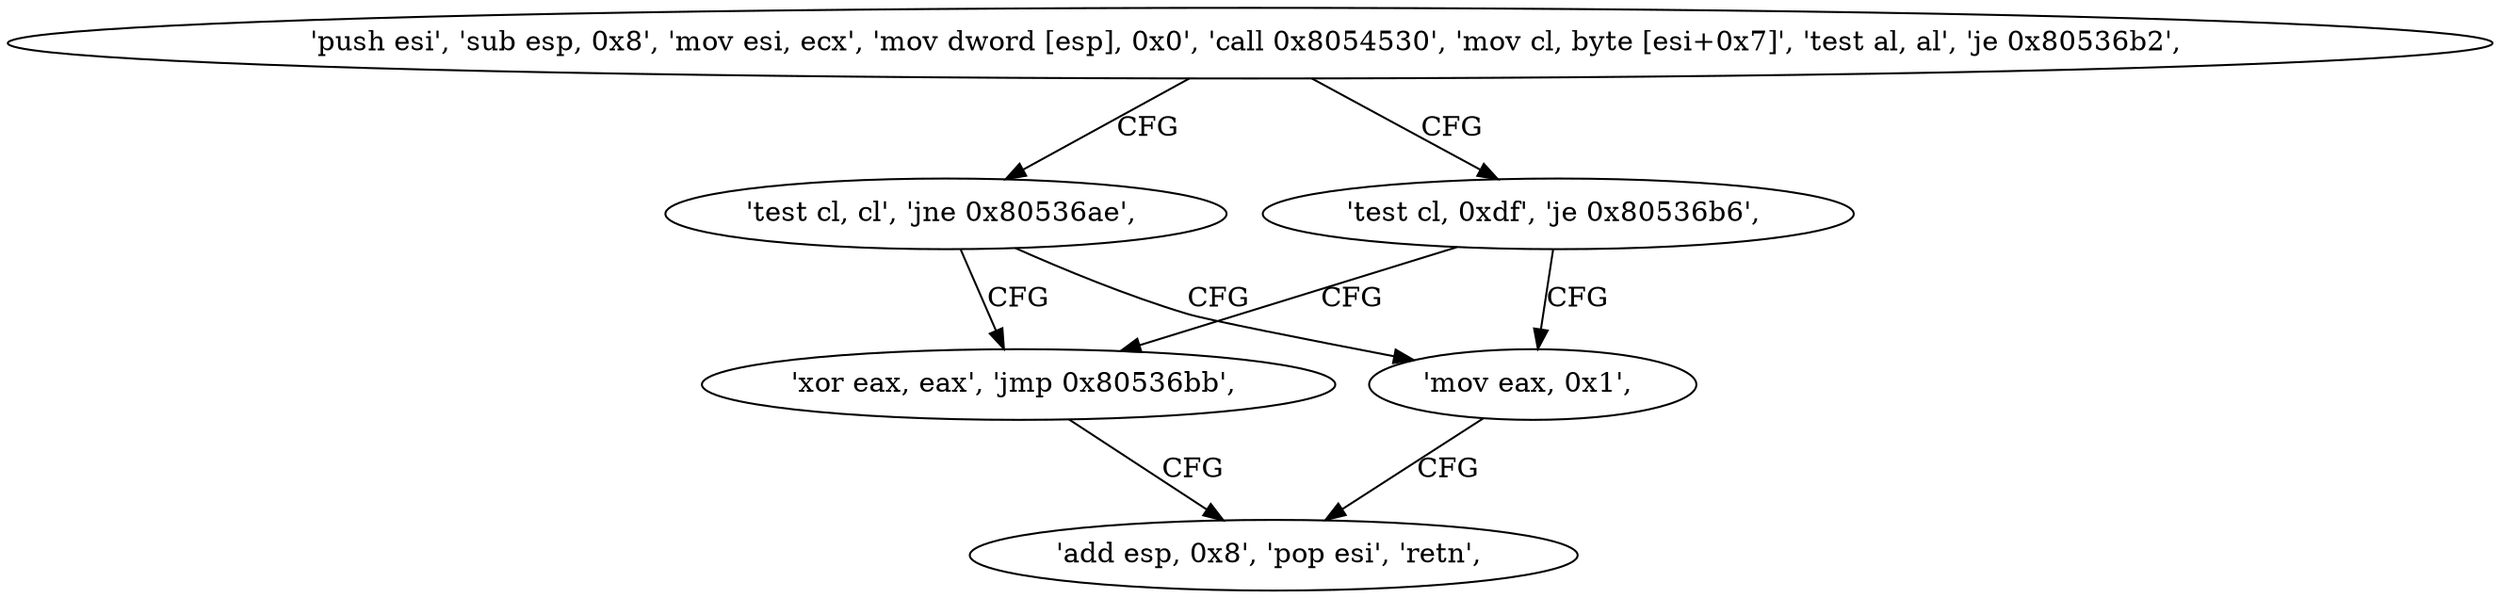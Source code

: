digraph "func" {
"134559376" [label = "'push esi', 'sub esp, 0x8', 'mov esi, ecx', 'mov dword [esp], 0x0', 'call 0x8054530', 'mov cl, byte [esi+0x7]', 'test al, al', 'je 0x80536b2', " ]
"134559410" [label = "'test cl, cl', 'jne 0x80536ae', " ]
"134559401" [label = "'test cl, 0xdf', 'je 0x80536b6', " ]
"134559406" [label = "'xor eax, eax', 'jmp 0x80536bb', " ]
"134559414" [label = "'mov eax, 0x1', " ]
"134559419" [label = "'add esp, 0x8', 'pop esi', 'retn', " ]
"134559376" -> "134559410" [ label = "CFG" ]
"134559376" -> "134559401" [ label = "CFG" ]
"134559410" -> "134559406" [ label = "CFG" ]
"134559410" -> "134559414" [ label = "CFG" ]
"134559401" -> "134559414" [ label = "CFG" ]
"134559401" -> "134559406" [ label = "CFG" ]
"134559406" -> "134559419" [ label = "CFG" ]
"134559414" -> "134559419" [ label = "CFG" ]
}
